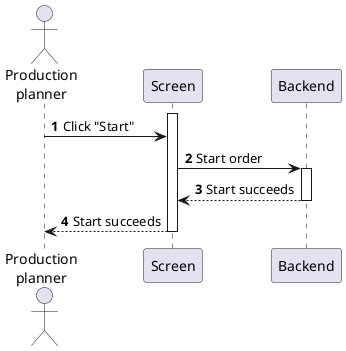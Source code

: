 @startuml production-order-start
autonumber

actor "Production\nplanner" as a
participant Screen as f
participant Backend as b

activate f
a -> f : Click "Start"
f -> b : Start order
activate b
return Start succeeds
f --> a : Start succeeds
deactivate f
@enduml